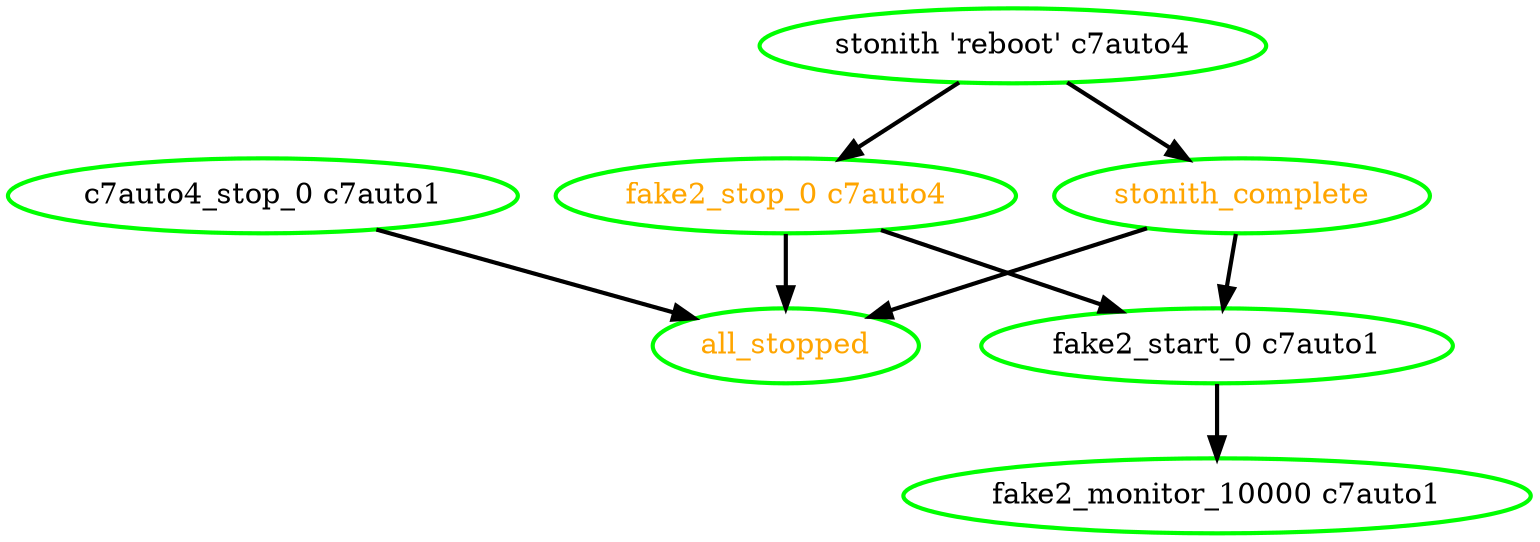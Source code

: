  digraph "g" {
"all_stopped" [ style=bold color="green" fontcolor="orange"]
"c7auto4_stop_0 c7auto1" -> "all_stopped" [ style = bold]
"c7auto4_stop_0 c7auto1" [ style=bold color="green" fontcolor="black"]
"fake2_monitor_10000 c7auto1" [ style=bold color="green" fontcolor="black"]
"fake2_start_0 c7auto1" -> "fake2_monitor_10000 c7auto1" [ style = bold]
"fake2_start_0 c7auto1" [ style=bold color="green" fontcolor="black"]
"fake2_stop_0 c7auto4" -> "all_stopped" [ style = bold]
"fake2_stop_0 c7auto4" -> "fake2_start_0 c7auto1" [ style = bold]
"fake2_stop_0 c7auto4" [ style=bold color="green" fontcolor="orange"]
"stonith 'reboot' c7auto4" -> "fake2_stop_0 c7auto4" [ style = bold]
"stonith 'reboot' c7auto4" -> "stonith_complete" [ style = bold]
"stonith 'reboot' c7auto4" [ style=bold color="green" fontcolor="black"]
"stonith_complete" -> "all_stopped" [ style = bold]
"stonith_complete" -> "fake2_start_0 c7auto1" [ style = bold]
"stonith_complete" [ style=bold color="green" fontcolor="orange"]
}
